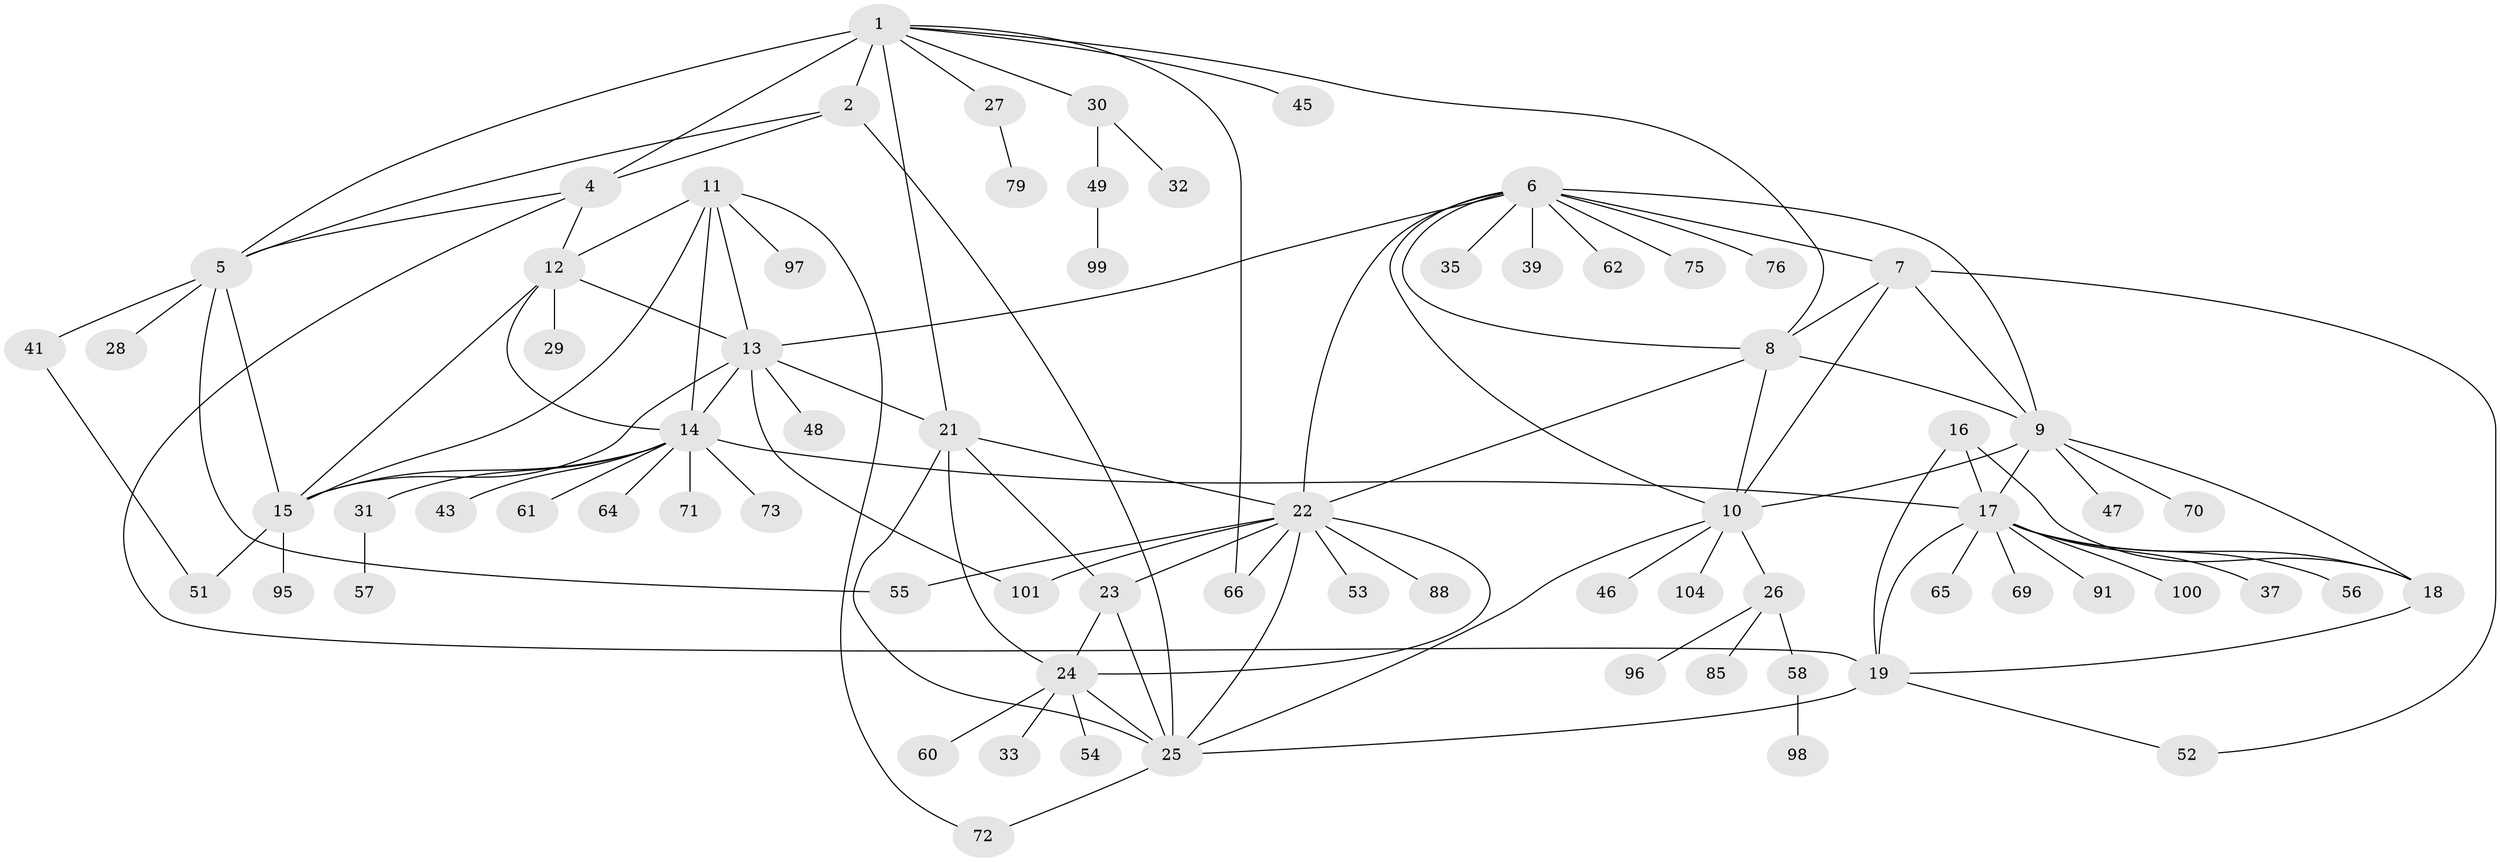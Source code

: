 // original degree distribution, {10: 0.03773584905660377, 5: 0.03773584905660377, 6: 0.05660377358490566, 8: 0.07547169811320754, 11: 0.018867924528301886, 4: 0.018867924528301886, 7: 0.009433962264150943, 2: 0.22641509433962265, 1: 0.5, 3: 0.018867924528301886}
// Generated by graph-tools (version 1.1) at 2025/19/03/04/25 18:19:41]
// undirected, 74 vertices, 114 edges
graph export_dot {
graph [start="1"]
  node [color=gray90,style=filled];
  1 [super="+50+42+3"];
  2;
  4;
  5;
  6;
  7;
  8;
  9 [super="+34"];
  10 [super="+40"];
  11;
  12 [super="+68"];
  13;
  14;
  15 [super="+44"];
  16;
  17 [super="+20"];
  18;
  19;
  21 [super="+67+83"];
  22 [super="+38"];
  23 [super="+77+105"];
  24 [super="+63+78+86"];
  25 [super="+36+87"];
  26;
  27;
  28 [super="+103"];
  29;
  30;
  31;
  32;
  33;
  35;
  37;
  39 [super="+84"];
  41;
  43;
  45;
  46;
  47 [super="+82"];
  48;
  49;
  51 [super="+74"];
  52 [super="+89"];
  53;
  54;
  55;
  56;
  57;
  58;
  60;
  61;
  62;
  64;
  65 [super="+94"];
  66;
  69;
  70;
  71;
  72;
  73 [super="+81"];
  75 [super="+102"];
  76;
  79;
  85;
  88;
  91 [super="+93"];
  95;
  96;
  97;
  98;
  99;
  100;
  101;
  104;
  1 -- 2 [weight=2];
  1 -- 4 [weight=2];
  1 -- 5 [weight=2];
  1 -- 8;
  1 -- 27;
  1 -- 45;
  1 -- 66;
  1 -- 21;
  1 -- 30;
  2 -- 4;
  2 -- 5;
  2 -- 25;
  4 -- 5;
  4 -- 19;
  4 -- 12;
  5 -- 15;
  5 -- 28;
  5 -- 41;
  5 -- 55;
  6 -- 7;
  6 -- 8;
  6 -- 9;
  6 -- 10;
  6 -- 13;
  6 -- 22;
  6 -- 35;
  6 -- 39;
  6 -- 62;
  6 -- 75;
  6 -- 76;
  7 -- 8;
  7 -- 9;
  7 -- 10;
  7 -- 52;
  8 -- 9;
  8 -- 10;
  8 -- 22;
  9 -- 10;
  9 -- 47;
  9 -- 70;
  9 -- 18;
  9 -- 17;
  10 -- 26;
  10 -- 46;
  10 -- 104;
  10 -- 25;
  11 -- 12;
  11 -- 13;
  11 -- 14;
  11 -- 15;
  11 -- 72;
  11 -- 97;
  12 -- 13;
  12 -- 14;
  12 -- 15;
  12 -- 29;
  13 -- 14;
  13 -- 15;
  13 -- 21;
  13 -- 48;
  13 -- 101;
  14 -- 15;
  14 -- 17;
  14 -- 31;
  14 -- 43;
  14 -- 61;
  14 -- 64;
  14 -- 71;
  14 -- 73;
  15 -- 95;
  15 -- 51;
  16 -- 17 [weight=2];
  16 -- 18;
  16 -- 19;
  17 -- 18 [weight=2];
  17 -- 19 [weight=2];
  17 -- 37;
  17 -- 65;
  17 -- 69;
  17 -- 91;
  17 -- 100;
  17 -- 56;
  18 -- 19;
  19 -- 25;
  19 -- 52;
  21 -- 22;
  21 -- 23;
  21 -- 24;
  21 -- 25;
  22 -- 23;
  22 -- 24;
  22 -- 25;
  22 -- 53;
  22 -- 88;
  22 -- 66;
  22 -- 101;
  22 -- 55;
  23 -- 24;
  23 -- 25;
  24 -- 25;
  24 -- 33;
  24 -- 54;
  24 -- 60;
  25 -- 72;
  26 -- 58;
  26 -- 85;
  26 -- 96;
  27 -- 79;
  30 -- 32;
  30 -- 49;
  31 -- 57;
  41 -- 51;
  49 -- 99;
  58 -- 98;
}
